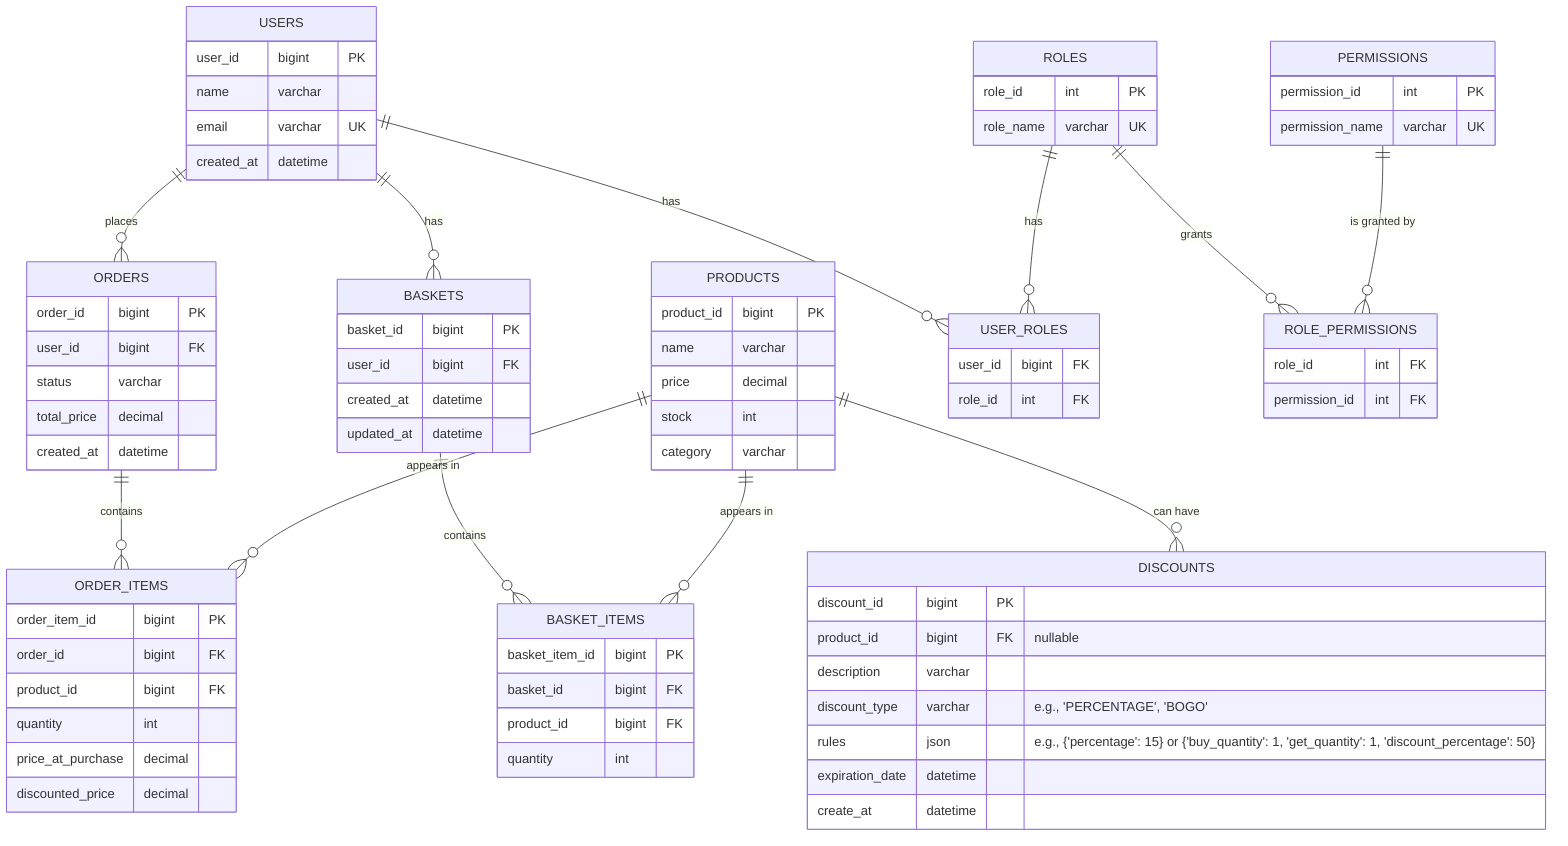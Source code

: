 erDiagram
    USERS {
        user_id bigint PK
        name varchar
        email varchar UK
        created_at datetime
    }

    ROLES {
        role_id int PK
        role_name varchar UK
    }

    PERMISSIONS {
        permission_id int PK
        permission_name varchar UK
    }

    PRODUCTS {
        product_id bigint PK
        name varchar
        price decimal
        stock int
        category varchar
    }

    DISCOUNTS {
        discount_id bigint PK
        product_id bigint FK "nullable"
        description varchar
        discount_type varchar "e.g., 'PERCENTAGE', 'BOGO'"
        rules json "e.g., {'percentage': 15} or {'buy_quantity': 1, 'get_quantity': 1, 'discount_percentage': 50}"
        expiration_date datetime
        create_at datetime
    }

    ORDERS {
        order_id bigint PK
        user_id bigint FK
        status varchar
        total_price decimal
        created_at datetime
    }

    ORDER_ITEMS {
        order_item_id bigint PK
        order_id bigint FK
        product_id bigint FK
        quantity int
        price_at_purchase decimal
        discounted_price decimal
    }

    BASKETS {
        basket_id bigint PK
        user_id bigint FK
        created_at datetime
        updated_at datetime
    }

    BASKET_ITEMS {
        basket_item_id bigint PK
        basket_id bigint FK
        product_id bigint FK
        quantity int
    }

    %% --- Join Tables for Many-to-Many Relationships ---
    USER_ROLES {
        user_id bigint FK
        role_id int FK
    }

    ROLE_PERMISSIONS {
        role_id int FK
        permission_id int FK
    }

    %% --- Relationships ---
    USERS ||--o{ USER_ROLES : "has"
    ROLES ||--o{ USER_ROLES : "has"
    ROLES ||--o{ ROLE_PERMISSIONS : "grants"
    PERMISSIONS ||--o{ ROLE_PERMISSIONS : "is granted by"
    USERS ||--o{ ORDERS : "places"
    ORDERS ||--o{ ORDER_ITEMS : "contains"
    PRODUCTS ||--o{ ORDER_ITEMS : "appears in"
    USERS ||--o{ BASKETS : "has"
    BASKETS ||--o{ BASKET_ITEMS : "contains"
    PRODUCTS ||--o{ BASKET_ITEMS : "appears in"
    PRODUCTS ||--o{ DISCOUNTS : "can have"